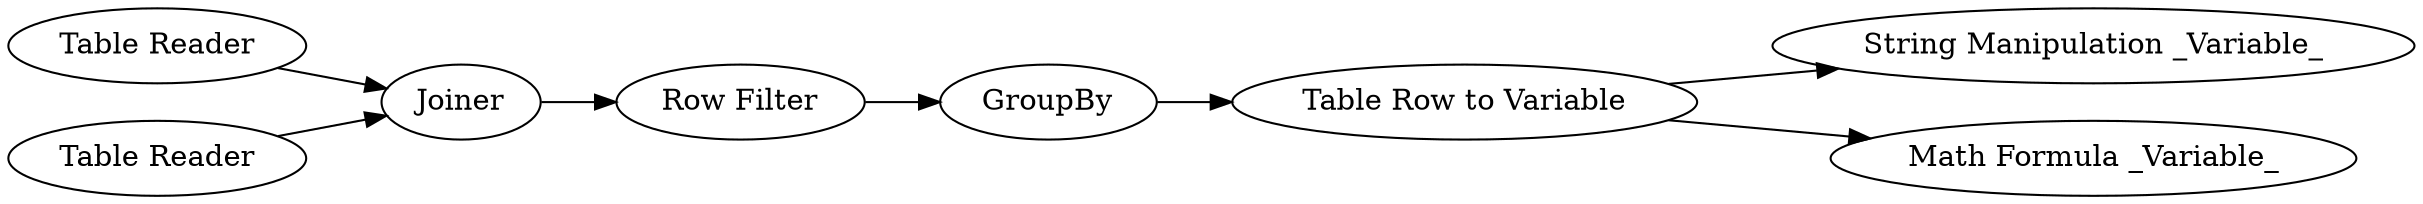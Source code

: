digraph {
	1 [label="Table Reader"]
	4 [label="Table Reader"]
	5 [label=Joiner]
	6 [label="Table Row to Variable"]
	7 [label="String Manipulation _Variable_"]
	8 [label=GroupBy]
	9 [label="Row Filter"]
	10 [label="Math Formula _Variable_"]
	1 -> 5
	4 -> 5
	5 -> 9
	6 -> 7
	6 -> 10
	8 -> 6
	9 -> 8
	rankdir=LR
}
